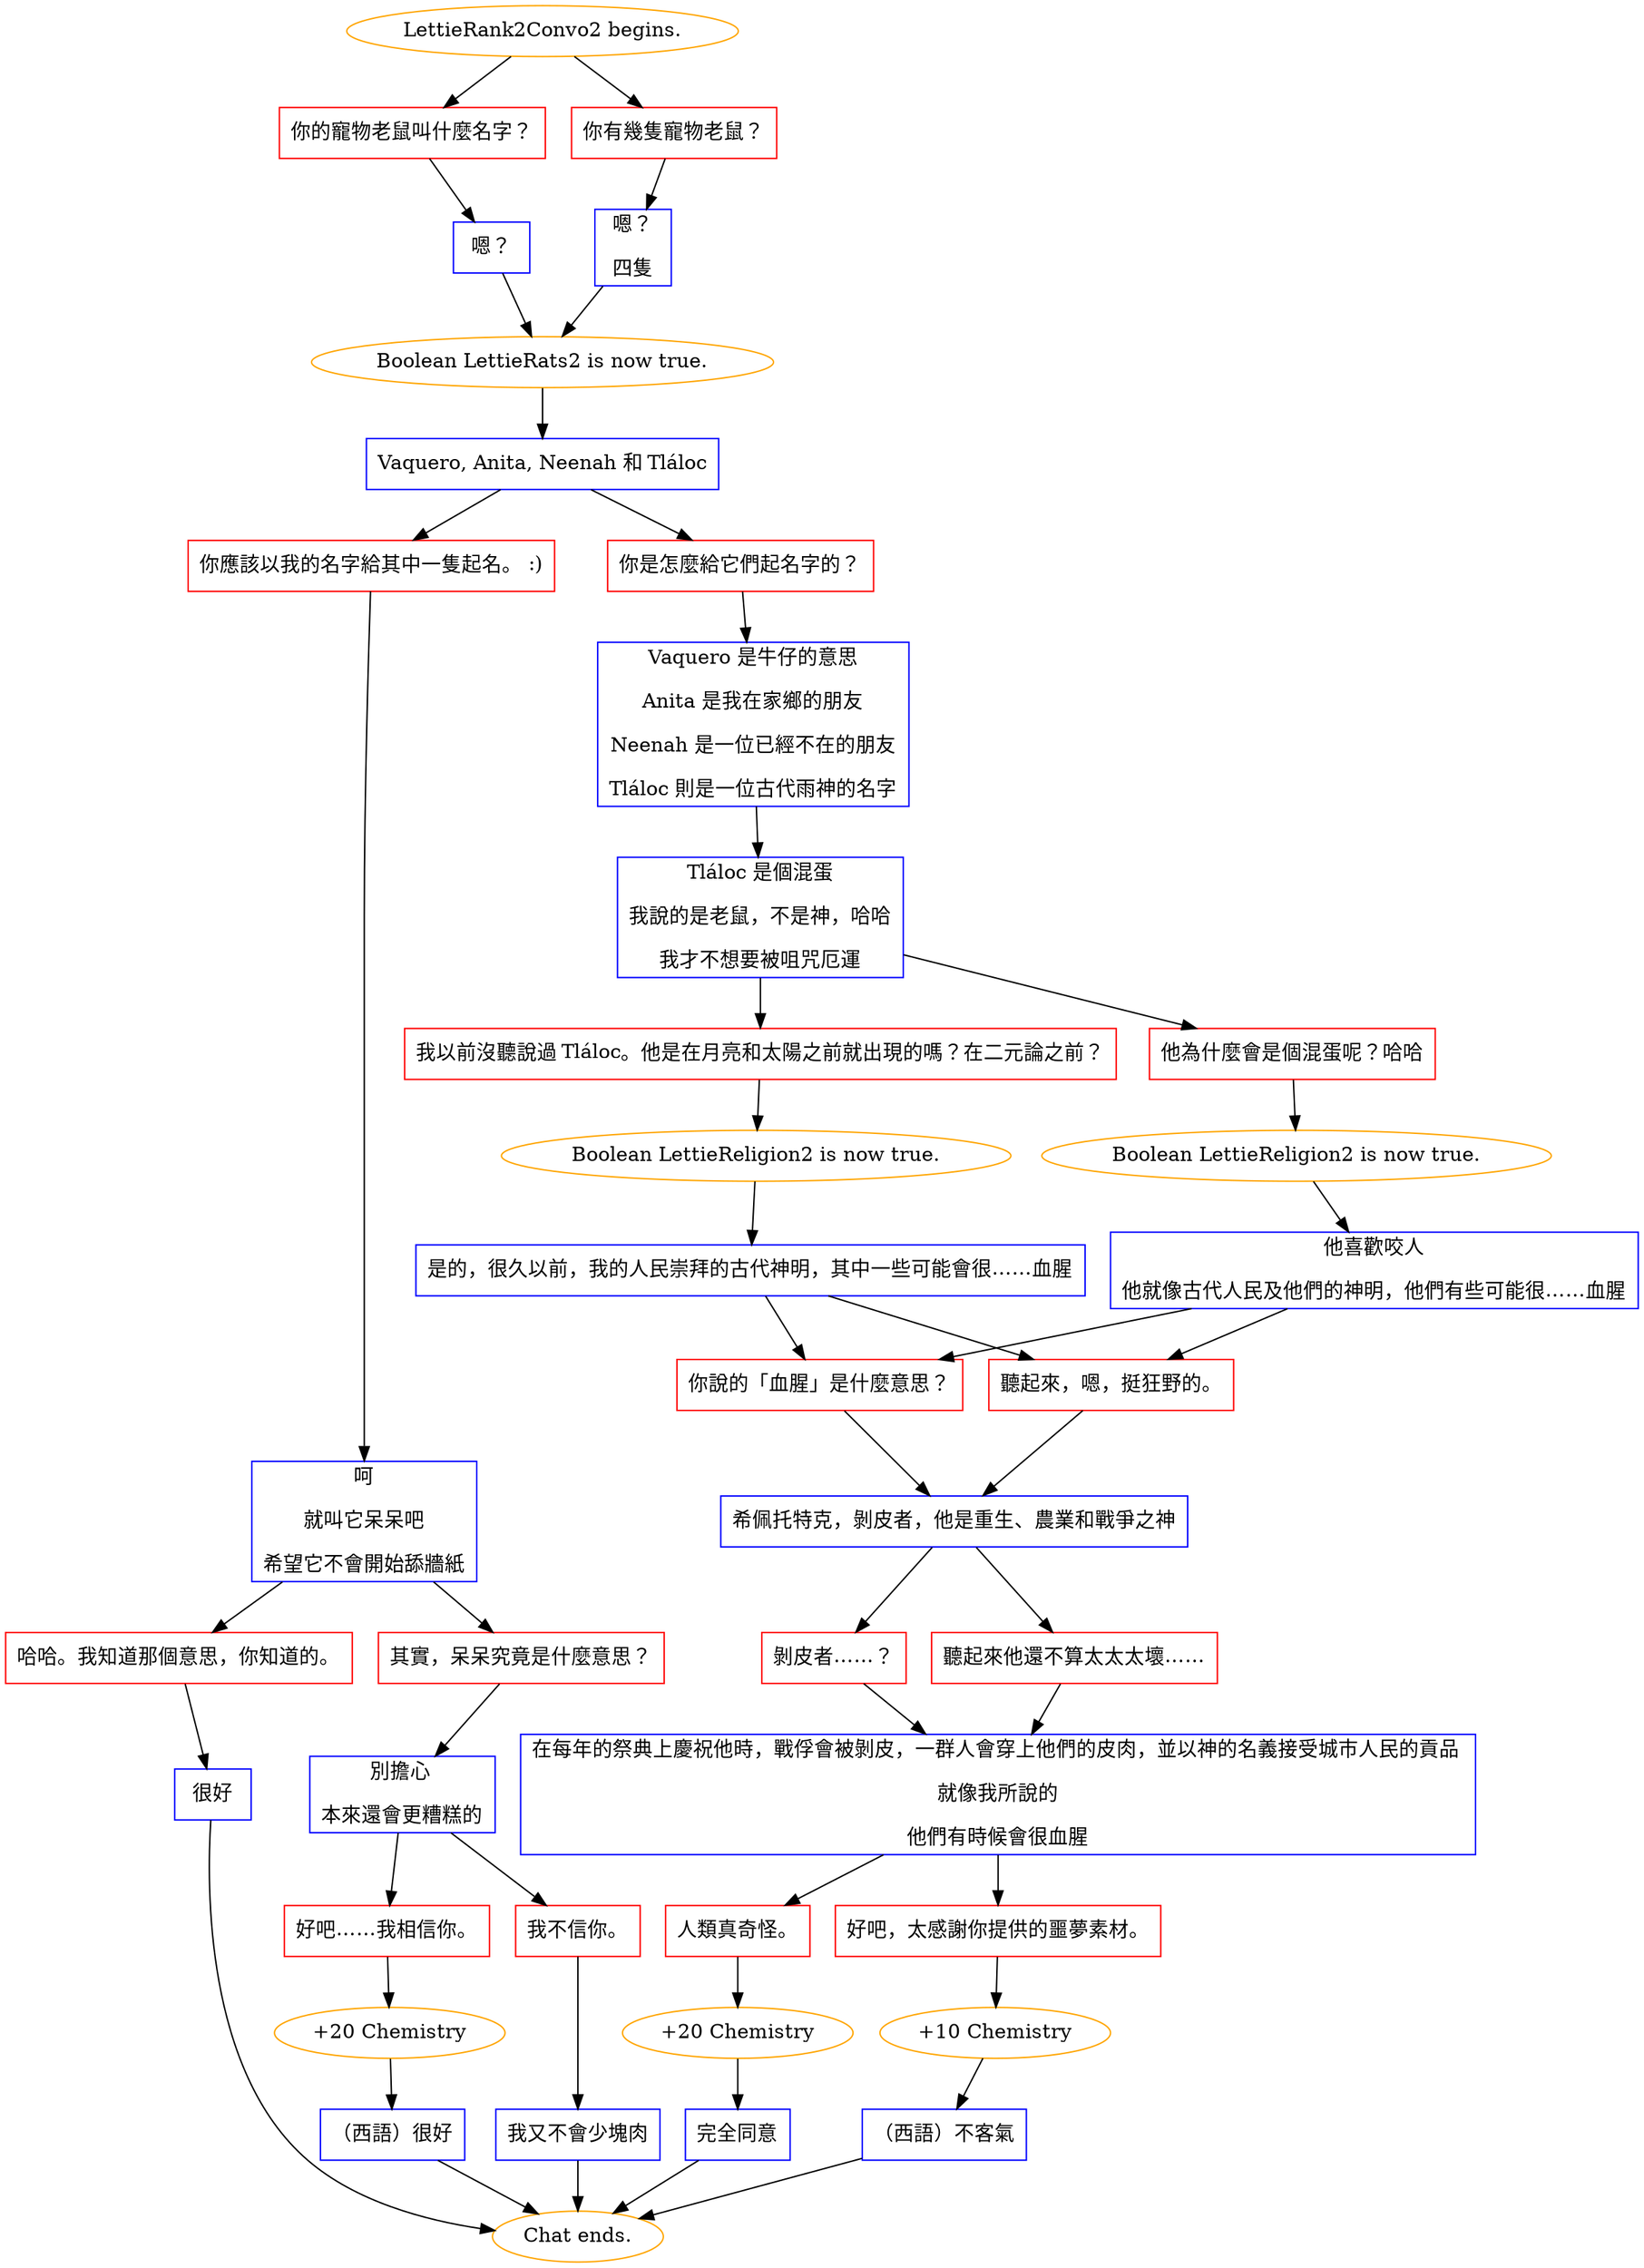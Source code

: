 digraph {
	"LettieRank2Convo2 begins." [color=orange];
		"LettieRank2Convo2 begins." -> j3133628917;
		"LettieRank2Convo2 begins." -> j2542739552;
	j3133628917 [label="你的寵物老鼠叫什麼名字？",shape=box,color=red];
		j3133628917 -> j1998668738;
	j2542739552 [label="你有幾隻寵物老鼠？",shape=box,color=red];
		j2542739552 -> j159343603;
	j1998668738 [label="嗯？",shape=box,color=blue];
		j1998668738 -> j287379940;
	j159343603 [label="嗯？
四隻",shape=box,color=blue];
		j159343603 -> j287379940;
	j287379940 [label="Boolean LettieRats2 is now true.",color=orange];
		j287379940 -> j1563201154;
	j1563201154 [label="Vaquero, Anita, Neenah 和 Tláloc",shape=box,color=blue];
		j1563201154 -> j3294781788;
		j1563201154 -> j4019611418;
	j3294781788 [label="你是怎麼給它們起名字的？",shape=box,color=red];
		j3294781788 -> j2199361561;
	j4019611418 [label="你應該以我的名字給其中一隻起名。 :)",shape=box,color=red];
		j4019611418 -> j2776888371;
	j2199361561 [label="Vaquero 是牛仔的意思
Anita 是我在家鄉的朋友
Neenah 是一位已經不在的朋友
Tláloc 則是一位古代雨神的名字",shape=box,color=blue];
		j2199361561 -> j3103366713;
	j2776888371 [label="呵
就叫它呆呆吧
希望它不會開始舔牆紙",shape=box,color=blue];
		j2776888371 -> j3111900714;
		j2776888371 -> j4124371640;
	j3103366713 [label="Tláloc 是個混蛋
我說的是老鼠，不是神，哈哈
我才不想要被咀咒厄運",shape=box,color=blue];
		j3103366713 -> j3144540725;
		j3103366713 -> j1755480001;
	j3111900714 [label="其實，呆呆究竟是什麼意思？",shape=box,color=red];
		j3111900714 -> j3729726619;
	j4124371640 [label="哈哈。我知道那個意思，你知道的。",shape=box,color=red];
		j4124371640 -> j878318136;
	j3144540725 [label="我以前沒聽說過 Tláloc。他是在月亮和太陽之前就出現的嗎？在二元論之前？",shape=box,color=red];
		j3144540725 -> j1455887944;
	j1755480001 [label="他為什麼會是個混蛋呢？哈哈",shape=box,color=red];
		j1755480001 -> j2219066771;
	j3729726619 [label="別擔心 
本來還會更糟糕的",shape=box,color=blue];
		j3729726619 -> j2817750759;
		j3729726619 -> j3965128970;
	j878318136 [label="很好",shape=box,color=blue];
		j878318136 -> "Chat ends.";
	j1455887944 [label="Boolean LettieReligion2 is now true.",color=orange];
		j1455887944 -> j350903042;
	j2219066771 [label="Boolean LettieReligion2 is now true.",color=orange];
		j2219066771 -> j1023785668;
	j2817750759 [label="好吧……我相信你。",shape=box,color=red];
		j2817750759 -> j2300059605;
	j3965128970 [label="我不信你。",shape=box,color=red];
		j3965128970 -> j3145223711;
	"Chat ends." [color=orange];
	j350903042 [label="是的，很久以前，我的人民崇拜的古代神明，其中一些可能會很……血腥",shape=box,color=blue];
		j350903042 -> j1802515252;
		j350903042 -> j1438991780;
	j1023785668 [label="他喜歡咬人
他就像古代人民及他們的神明，他們有些可能很……血腥",shape=box,color=blue];
		j1023785668 -> j1438991780;
		j1023785668 -> j1802515252;
	j2300059605 [label="+20 Chemistry",color=orange];
		j2300059605 -> j95307620;
	j3145223711 [label="我又不會少塊肉",shape=box,color=blue];
		j3145223711 -> "Chat ends.";
	j1802515252 [label="你說的「血腥」是什麼意思？",shape=box,color=red];
		j1802515252 -> j114821863;
	j1438991780 [label="聽起來，嗯，挺狂野的。",shape=box,color=red];
		j1438991780 -> j114821863;
	j95307620 [label="（西語）很好",shape=box,color=blue];
		j95307620 -> "Chat ends.";
	j114821863 [label="希佩托特克，剝皮者，他是重生、農業和戰爭之神",shape=box,color=blue];
		j114821863 -> j1960290042;
		j114821863 -> j3328038228;
	j1960290042 [label="剝皮者……？",shape=box,color=red];
		j1960290042 -> j3832747275;
	j3328038228 [label="聽起來他還不算太太太壞……",shape=box,color=red];
		j3328038228 -> j3832747275;
	j3832747275 [label="在每年的祭典上慶祝他時，戰俘會被剝皮，一群人會穿上他們的皮肉，並以神的名義接受城市人民的貢品 
就像我所說的
他們有時候會很血腥",shape=box,color=blue];
		j3832747275 -> j1535126123;
		j3832747275 -> j2872510436;
	j1535126123 [label="好吧，太感謝你提供的噩夢素材。",shape=box,color=red];
		j1535126123 -> j1461304265;
	j2872510436 [label="人類真奇怪。",shape=box,color=red];
		j2872510436 -> j4151362938;
	j1461304265 [label="+10 Chemistry",color=orange];
		j1461304265 -> j3426441104;
	j4151362938 [label="+20 Chemistry",color=orange];
		j4151362938 -> j3741023309;
	j3426441104 [label="（西語）不客氣",shape=box,color=blue];
		j3426441104 -> "Chat ends.";
	j3741023309 [label="完全同意",shape=box,color=blue];
		j3741023309 -> "Chat ends.";
}